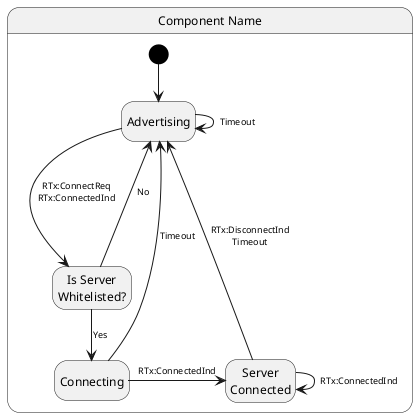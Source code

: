 @startuml
'== Formatting ==
hide empty description
skinparam Arrow {
  FontSize 9
}
skinparam State {
  FontSize 12
}

'== Default messages ==
!$Timeout = Timeout
!$No = No
!$Yes = Yes

'== Interfaces ==
!$RTx = RTx

'== Messages ==
!$RTx_ConnectReq = $RTx + ":" + ConnectReq
!$RTx_ConnectedInd = $RTx + ":" + ConnectedInd
!$RTx_DisconnectInd = $RTx + ":" + DisconnectInd

'== Component ==
state component as "Component Name" {
state START <<start>> #000000

'== States ==
state Advertising
state Connecting
state ServerConnected as "Server\nConnected"

'== Choice-points ==
state CP_Whitelisted as "Is Server\nWhitelisted?"

'== Transitions ==
START --> Advertising
Advertising --> Advertising : $Timeout
Advertising --> CP_Whitelisted : $RTx_ConnectReq\n$RTx_ConnectedInd
CP_Whitelisted --> Connecting : $Yes
CP_Whitelisted -up--> Advertising : $No
Connecting --> Advertising : $Timeout
Connecting -> ServerConnected : $RTx_ConnectedInd
ServerConnected --> Advertising : $RTx_DisconnectInd\n$Timeout
ServerConnected --> ServerConnected : $RTx_ConnectedInd

'== Footer ==
}
@enduml